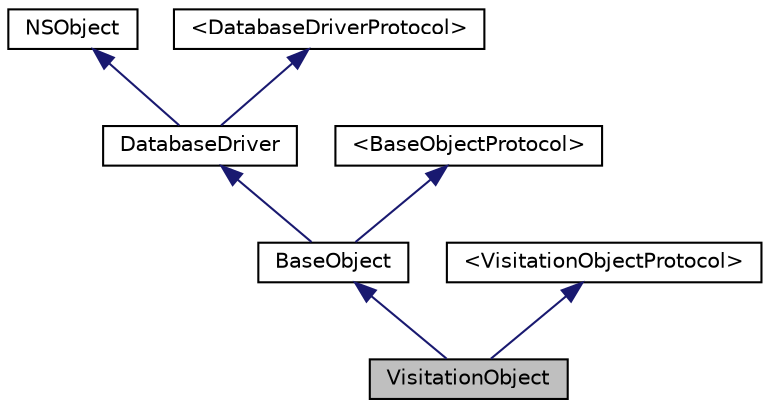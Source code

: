 digraph G
{
  edge [fontname="Helvetica",fontsize="10",labelfontname="Helvetica",labelfontsize="10"];
  node [fontname="Helvetica",fontsize="10",shape=record];
  Node1 [label="VisitationObject",height=0.2,width=0.4,color="black", fillcolor="grey75", style="filled" fontcolor="black"];
  Node2 -> Node1 [dir="back",color="midnightblue",fontsize="10",style="solid",fontname="Helvetica"];
  Node2 [label="BaseObject",height=0.2,width=0.4,color="black", fillcolor="white", style="filled",URL="$interface_base_object.html"];
  Node3 -> Node2 [dir="back",color="midnightblue",fontsize="10",style="solid",fontname="Helvetica"];
  Node3 [label="DatabaseDriver",height=0.2,width=0.4,color="black", fillcolor="white", style="filled",URL="$interface_database_driver.html"];
  Node4 -> Node3 [dir="back",color="midnightblue",fontsize="10",style="solid",fontname="Helvetica"];
  Node4 [label="NSObject",height=0.2,width=0.4,color="black", fillcolor="white", style="filled",URL="$class_n_s_object.html"];
  Node5 -> Node3 [dir="back",color="midnightblue",fontsize="10",style="solid",fontname="Helvetica"];
  Node5 [label="\<DatabaseDriverProtocol\>",height=0.2,width=0.4,color="black", fillcolor="white", style="filled",URL="$protocol_database_driver_protocol-p.html"];
  Node6 -> Node2 [dir="back",color="midnightblue",fontsize="10",style="solid",fontname="Helvetica"];
  Node6 [label="\<BaseObjectProtocol\>",height=0.2,width=0.4,color="black", fillcolor="white", style="filled",URL="$protocol_base_object_protocol-p.html"];
  Node7 -> Node1 [dir="back",color="midnightblue",fontsize="10",style="solid",fontname="Helvetica"];
  Node7 [label="\<VisitationObjectProtocol\>",height=0.2,width=0.4,color="black", fillcolor="white", style="filled",URL="$protocol_visitation_object_protocol-p.html"];
}
